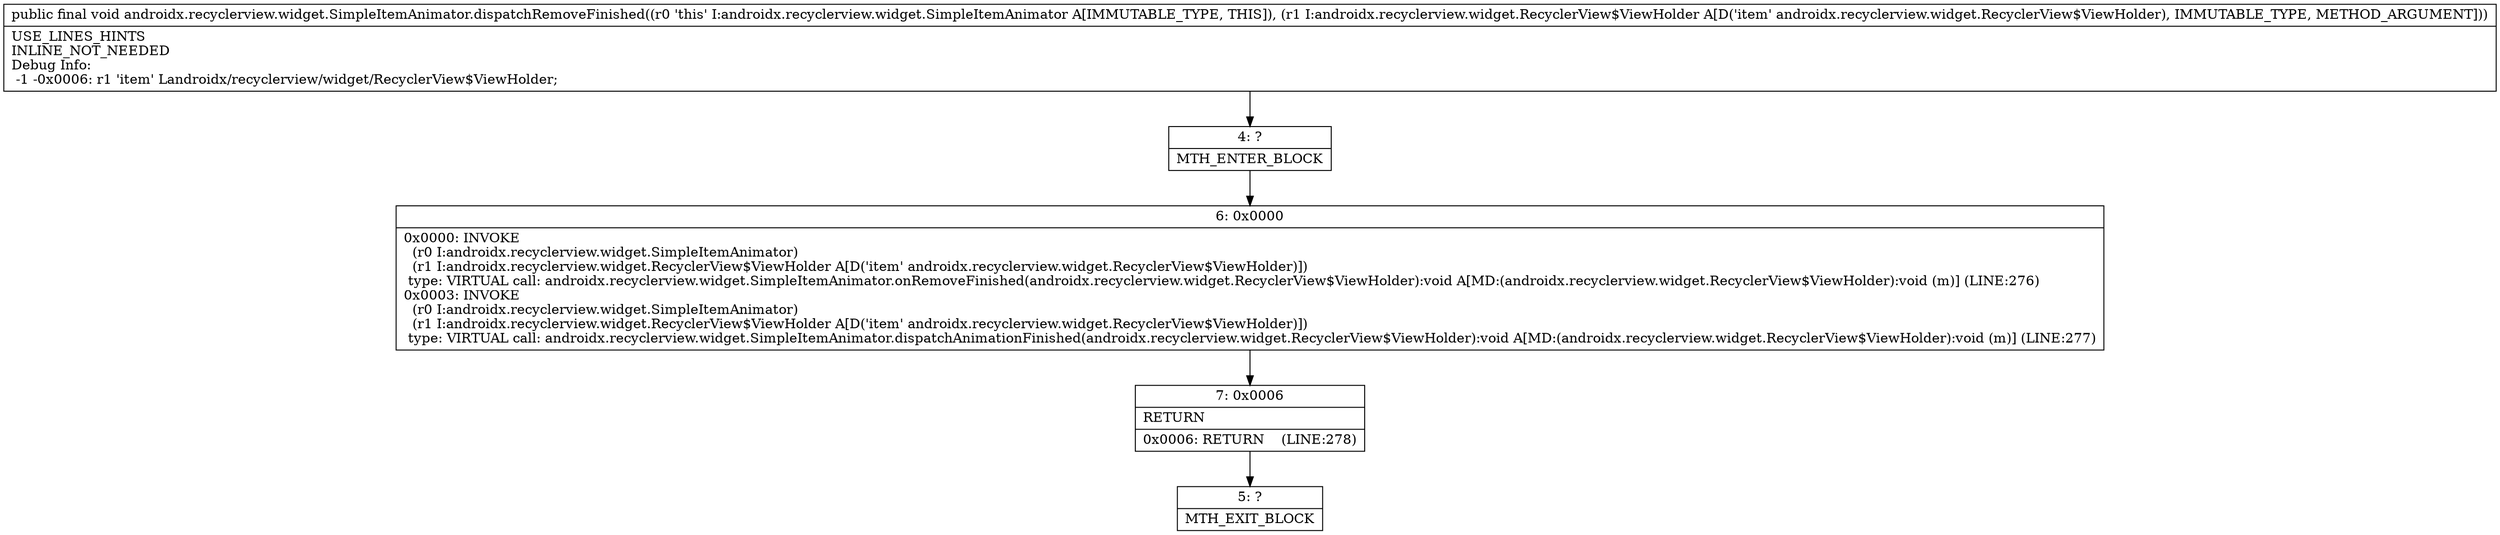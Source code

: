 digraph "CFG forandroidx.recyclerview.widget.SimpleItemAnimator.dispatchRemoveFinished(Landroidx\/recyclerview\/widget\/RecyclerView$ViewHolder;)V" {
Node_4 [shape=record,label="{4\:\ ?|MTH_ENTER_BLOCK\l}"];
Node_6 [shape=record,label="{6\:\ 0x0000|0x0000: INVOKE  \l  (r0 I:androidx.recyclerview.widget.SimpleItemAnimator)\l  (r1 I:androidx.recyclerview.widget.RecyclerView$ViewHolder A[D('item' androidx.recyclerview.widget.RecyclerView$ViewHolder)])\l type: VIRTUAL call: androidx.recyclerview.widget.SimpleItemAnimator.onRemoveFinished(androidx.recyclerview.widget.RecyclerView$ViewHolder):void A[MD:(androidx.recyclerview.widget.RecyclerView$ViewHolder):void (m)] (LINE:276)\l0x0003: INVOKE  \l  (r0 I:androidx.recyclerview.widget.SimpleItemAnimator)\l  (r1 I:androidx.recyclerview.widget.RecyclerView$ViewHolder A[D('item' androidx.recyclerview.widget.RecyclerView$ViewHolder)])\l type: VIRTUAL call: androidx.recyclerview.widget.SimpleItemAnimator.dispatchAnimationFinished(androidx.recyclerview.widget.RecyclerView$ViewHolder):void A[MD:(androidx.recyclerview.widget.RecyclerView$ViewHolder):void (m)] (LINE:277)\l}"];
Node_7 [shape=record,label="{7\:\ 0x0006|RETURN\l|0x0006: RETURN    (LINE:278)\l}"];
Node_5 [shape=record,label="{5\:\ ?|MTH_EXIT_BLOCK\l}"];
MethodNode[shape=record,label="{public final void androidx.recyclerview.widget.SimpleItemAnimator.dispatchRemoveFinished((r0 'this' I:androidx.recyclerview.widget.SimpleItemAnimator A[IMMUTABLE_TYPE, THIS]), (r1 I:androidx.recyclerview.widget.RecyclerView$ViewHolder A[D('item' androidx.recyclerview.widget.RecyclerView$ViewHolder), IMMUTABLE_TYPE, METHOD_ARGUMENT]))  | USE_LINES_HINTS\lINLINE_NOT_NEEDED\lDebug Info:\l  \-1 \-0x0006: r1 'item' Landroidx\/recyclerview\/widget\/RecyclerView$ViewHolder;\l}"];
MethodNode -> Node_4;Node_4 -> Node_6;
Node_6 -> Node_7;
Node_7 -> Node_5;
}

